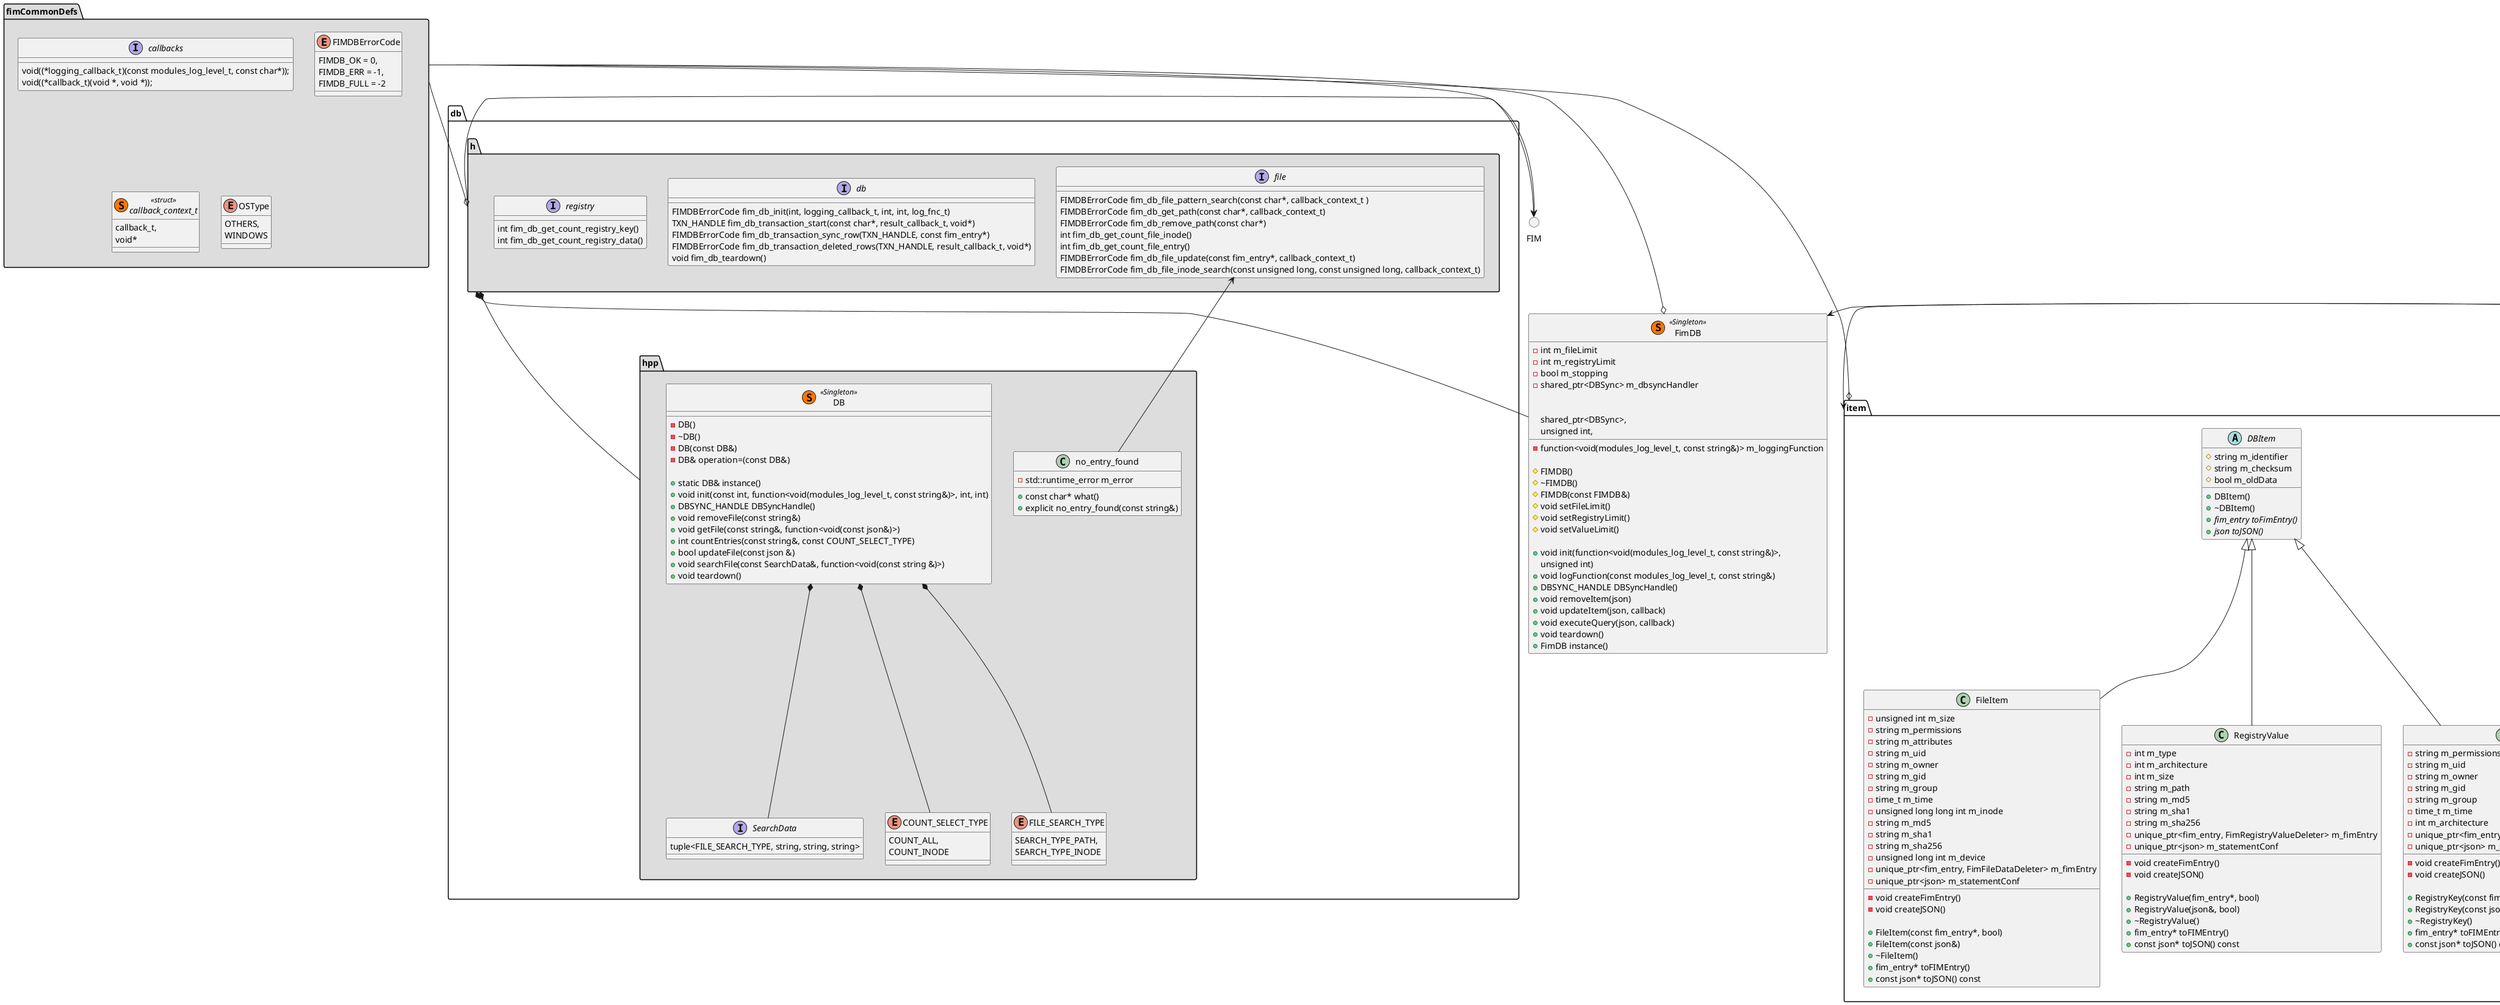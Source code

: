 @startuml DB class diagram

package "fimCommonDefs" <<Folder>> #DDDDDD{
    interface callbacks{
        void((*logging_callback_t)(const modules_log_level_t, const char*));
        void((*callback_t)(void *, void *));
    }
    enum FIMDBErrorCode {
        FIMDB_OK = 0,
        FIMDB_ERR = -1,
        FIMDB_FULL = -2
    }
    interface callback_context_t <<(S,#FF7700) struct>>{
        callback_t,
        void*
    }
    enum OSType {
        OTHERS,
        WINDOWS
    }
}
package "item" <<Folder>> {
    abstract DBItem {
        # string m_identifier
        # string m_checksum
        # bool m_oldData

        + DBItem()
        + ~DBItem()
        + {abstract} fim_entry toFimEntry()
        + {abstract} json toJSON()
    }

    class FileItem {
        - unsigned int m_size
        - string m_permissions
        - string m_attributes
        - string m_uid
        - string m_owner
        - string m_gid
        - string m_group
        - time_t m_time
        - unsigned long long int m_inode
        - string m_md5
        - string m_sha1
        - string m_sha256
        - unsigned long int m_device
        - unique_ptr<fim_entry, FimFileDataDeleter> m_fimEntry
        - unique_ptr<json> m_statementConf
        - void createFimEntry()
        - void createJSON()

        + FileItem(const fim_entry*, bool)
        + FileItem(const json&)
        + ~FileItem()
        + fim_entry* toFIMEntry()
        + const json* toJSON() const
    }
    class "RegistryValue" {
        - int m_type
        - int m_architecture
        - int m_size
        - string m_path
        - string m_md5
        - string m_sha1
        - string m_sha256
        - unique_ptr<fim_entry, FimRegistryValueDeleter> m_fimEntry
        - unique_ptr<json> m_statementConf
        - void createFimEntry()
        - void createJSON()

        + RegistryValue(fim_entry*, bool)
        + RegistryValue(json&, bool)
        + ~RegistryValue()
        + fim_entry* toFIMEntry()
        + const json* toJSON() const
    }
    class "RegistryKey" {
        - string m_permissions
        - string m_uid
        - string m_owner
        - string m_gid
        - string m_group
        - time_t m_time
        - int m_architecture
        - unique_ptr<fim_entry, FimRegistryKeyDeleter> m_fimEntry
        - unique_ptr<json> m_statementConf
        - void createFimEntry()
        - void createJSON()

        + RegistryKey(const fim_entry*, bool)
        + RegistryKey(const json&, bool)
        + ~RegistryKey()
        + fim_entry* toFIMEntry()
        + const json* toJSON() const
    }
    DBItem <|-- FileItem
    DBItem <|-- RegistryValue
    DBItem <|-- RegistryKey
}
class "FimDB"  <<(S,#FF7700) Singleton>> {
    - int m_fileLimit
    - int m_registryLimit
    - bool m_stopping
    - shared_ptr<DBSync> m_dbsyncHandler
    - function<void(modules_log_level_t, const string&)> m_loggingFunction

    # FIMDB()
    # ~FIMDB()
    # FIMDB(const FIMDB&)
    # void setFileLimit()
    # void setRegistryLimit()
    # void setValueLimit()

    + void init(function<void(modules_log_level_t, const string&)>,
                shared_ptr<DBSync>,
                unsigned int,
                unsigned int)
    + void logFunction(const modules_log_level_t, const string&)
    + DBSYNC_HANDLE DBSyncHandle()
    + void removeItem(json)
    + void updateItem(json, callback)
    + void executeQuery(json, callback)
    + void teardown()
    + FimDB instance()
}
package "db.hpp" <<Folder>> #DDDDDD{
    class DB <<(S,#FF7700) Singleton>>{
        - DB()
        - ~DB()
        - DB(const DB&)
        - DB& operation=(const DB&)

        + static DB& instance()
        + void init(const int, function<void(modules_log_level_t, const string&)>, int, int)
        + DBSYNC_HANDLE DBSyncHandle()
        + void removeFile(const string&)
        + void getFile(const string&, function<void(const json&)>)
        + int countEntries(const string&, const COUNT_SELECT_TYPE)
        + bool updateFile(const json &)
        + void searchFile(const SearchData&, function<void(const string &)>)
        + void teardown()
    }
    class no_entry_found {
        - std::runtime_error m_error

        + const char* what()
        + explicit no_entry_found(const string&)
    }
    interface SearchData {
        tuple<FILE_SEARCH_TYPE, string, string, string>
    }
    enum COUNT_SELECT_TYPE {
        COUNT_ALL,
        COUNT_INODE
    }
    enum FILE_SEARCH_TYPE {
        SEARCH_TYPE_PATH,
        SEARCH_TYPE_INODE
    }
    DB *-- SearchData
    DB *-- COUNT_SELECT_TYPE
    DB *-- FILE_SEARCH_TYPE
}
package "db.h" <<Folder>> #DDDDDD{
    interface db {
        FIMDBErrorCode fim_db_init(int, logging_callback_t, int, int, log_fnc_t)
        TXN_HANDLE fim_db_transaction_start(const char*, result_callback_t, void*)
        FIMDBErrorCode fim_db_transaction_sync_row(TXN_HANDLE, const fim_entry*)
        FIMDBErrorCode fim_db_transaction_deleted_rows(TXN_HANDLE, result_callback_t, void*)
        void fim_db_teardown()
    }
    interface file {
        FIMDBErrorCode fim_db_file_pattern_search(const char*, callback_context_t )
        FIMDBErrorCode fim_db_get_path(const char*, callback_context_t)
        FIMDBErrorCode fim_db_remove_path(const char*)
        int fim_db_get_count_file_inode()
        int fim_db_get_count_file_entry()
        FIMDBErrorCode fim_db_file_update(const fim_entry*, callback_context_t)
        FIMDBErrorCode fim_db_file_inode_search(const unsigned long, const unsigned long, callback_context_t)
    }
    interface registry {
        int fim_db_get_count_registry_key()
        int fim_db_get_count_registry_data()
    }
}
package "fimDBSpecialization" <<Folder>> #DDDDDD {
    class "FIMDBCreator<OSType osType>" {
        + static void setLimits(shared_ptr<DBSync>, const unsigned int&, const unsigned int&)
        + static string CreateStatement()
        + static void encodeString(string&)
    }
    class "RegistryTypes<OSType osType>" {
        + static const string typeText(const int32_t)
    }
}
package "fimDBSpecializationWindows" <<Folder>> #DDDDDD {
    class WindowsSpecialization {
        + static const string registryTypeToText(const int)
        + static void encodeString(const string)
    }
}

circle FIM
db.h => FIM
fimCommonDefs => FIM
no_entry_found => file
db.h *-- db.hpp
db.h *-- FimDB
fimCommonDefs --o db.h
fimCommonDefs --o item
fimCommonDefs --o FimDB
fimDBSpecialization => FimDB
fimDBSpecialization => item
fimDBSpecializationWindows => fimDBSpecialization
@enduml
